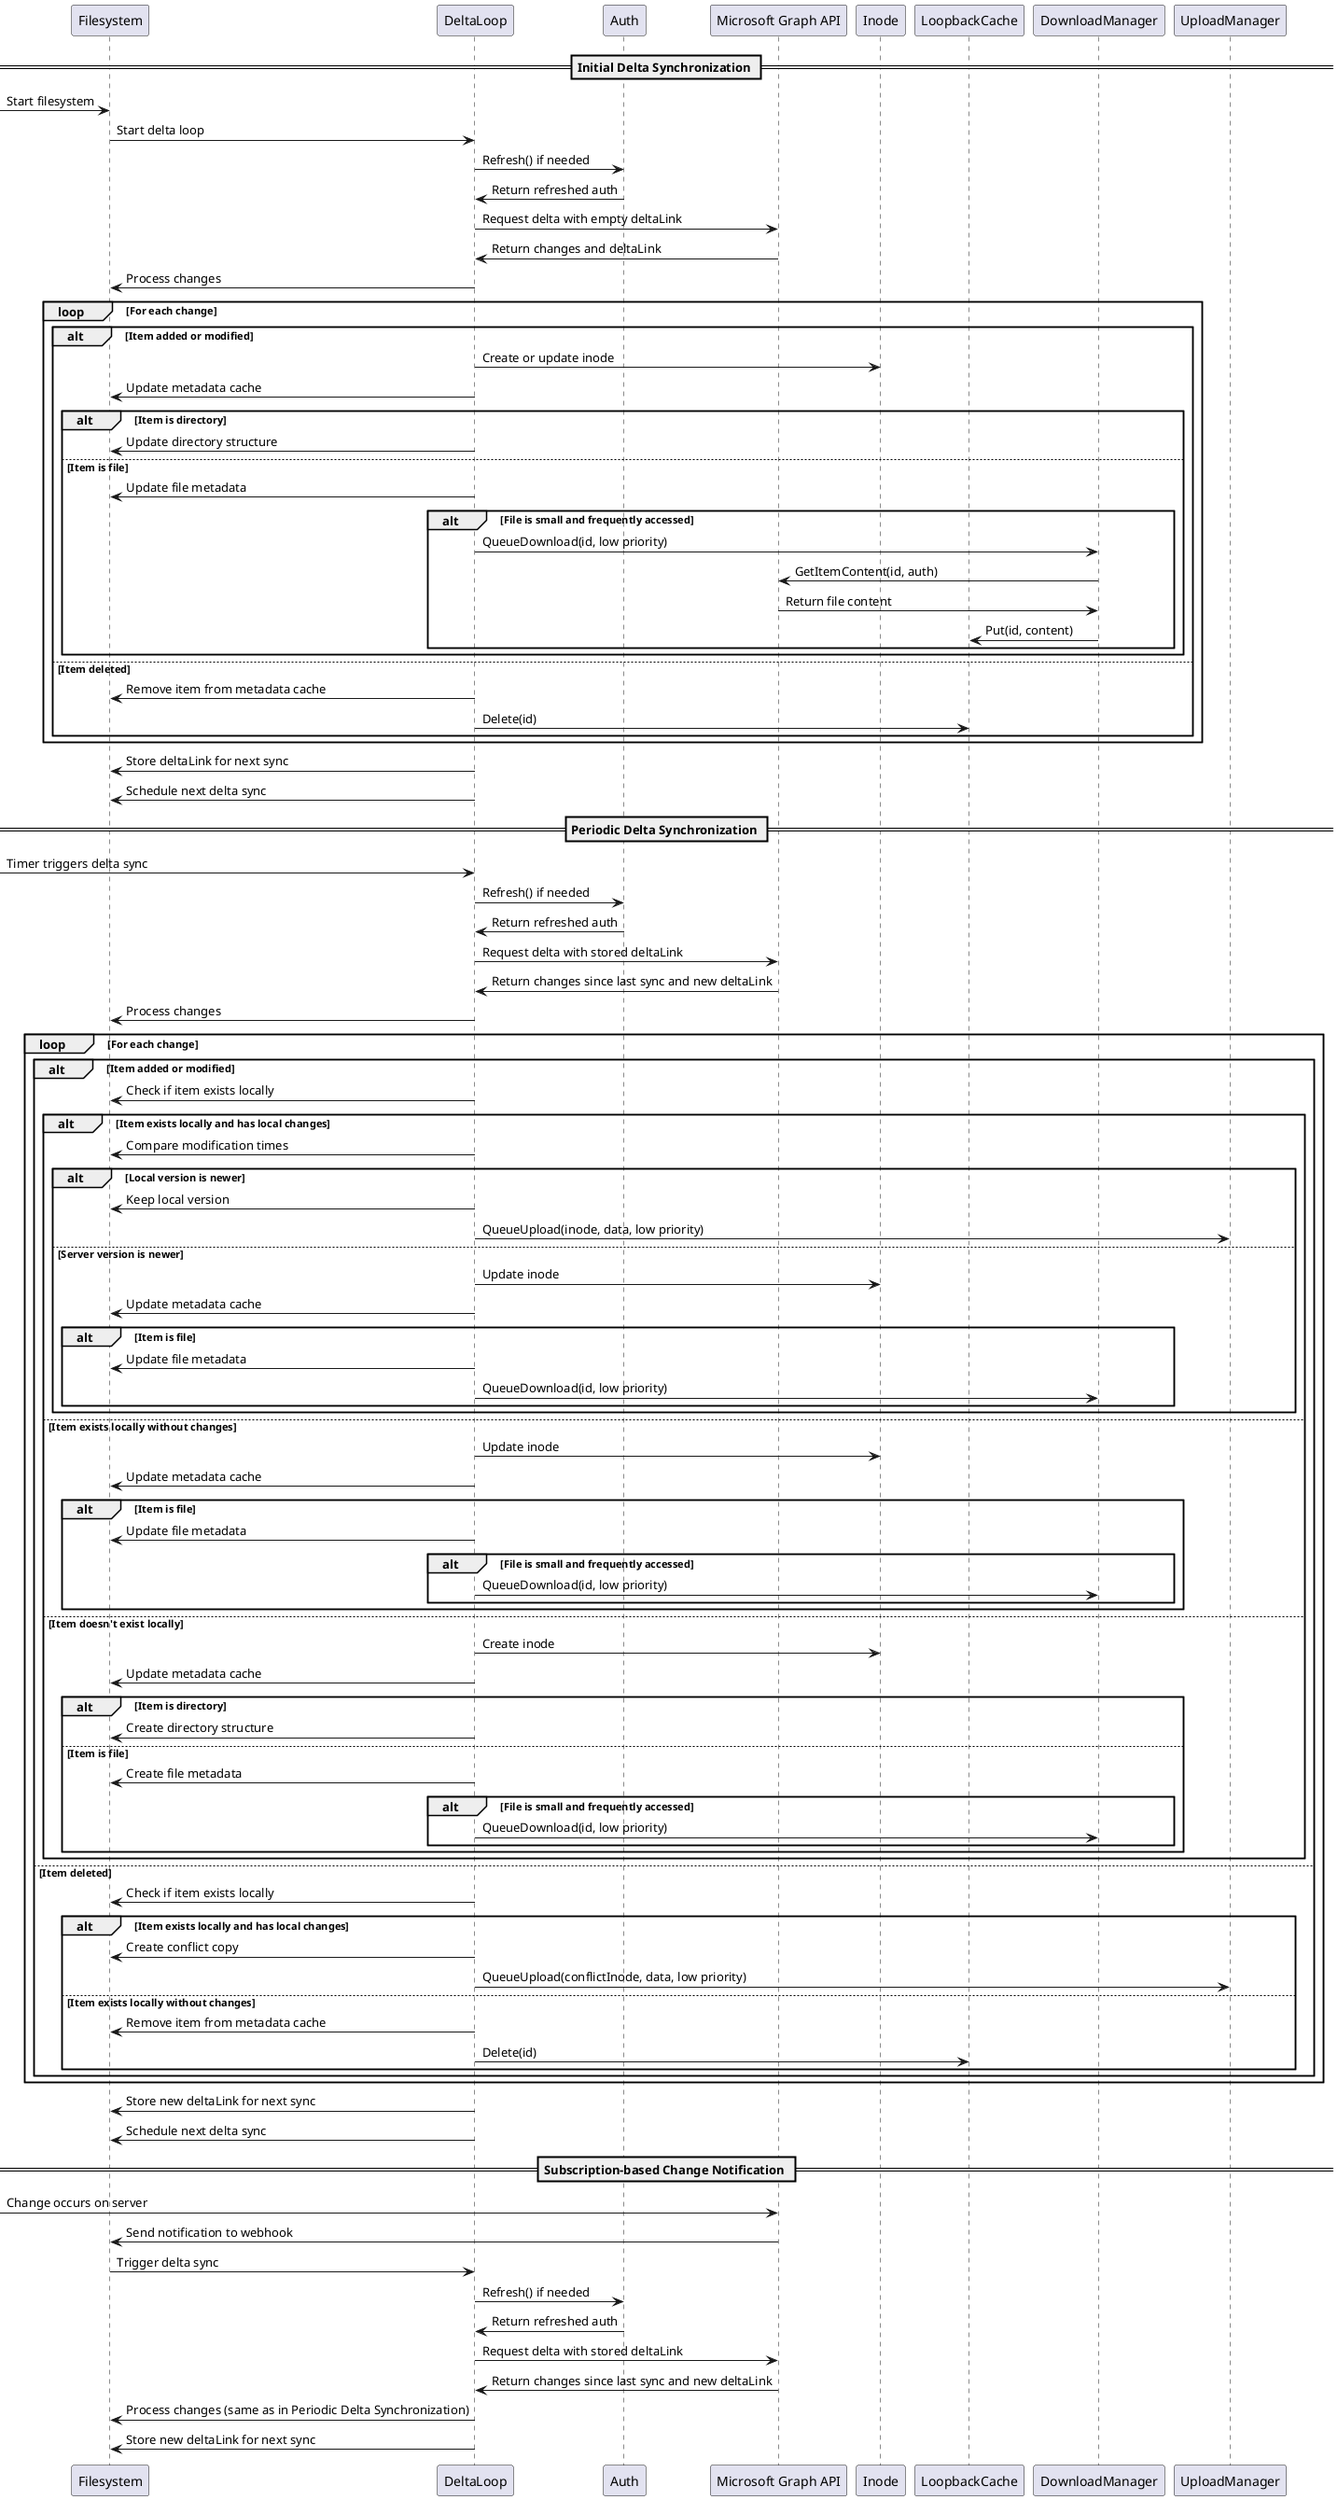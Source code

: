 @startuml Delta Synchronization Workflow

participant "Filesystem" as FS
participant "DeltaLoop" as DL
participant "Auth" as Auth
participant "Microsoft Graph API" as API
participant "Inode" as Inode
participant "LoopbackCache" as Cache
participant "DownloadManager" as DM
participant "UploadManager" as UM

== Initial Delta Synchronization ==

[-> FS: Start filesystem
FS -> DL: Start delta loop
DL -> Auth: Refresh() if needed
Auth -> DL: Return refreshed auth
DL -> API: Request delta with empty deltaLink
API -> DL: Return changes and deltaLink
DL -> FS: Process changes

loop For each change
    alt Item added or modified
        DL -> Inode: Create or update inode
        DL -> FS: Update metadata cache
        
        alt Item is directory
            DL -> FS: Update directory structure
        else Item is file
            DL -> FS: Update file metadata
            
            alt File is small and frequently accessed
                DL -> DM: QueueDownload(id, low priority)
                DM -> API: GetItemContent(id, auth)
                API -> DM: Return file content
                DM -> Cache: Put(id, content)
            end
        end
        
    else Item deleted
        DL -> FS: Remove item from metadata cache
        DL -> Cache: Delete(id)
    end
end

DL -> FS: Store deltaLink for next sync
DL -> FS: Schedule next delta sync

== Periodic Delta Synchronization ==

[-> DL: Timer triggers delta sync
DL -> Auth: Refresh() if needed
Auth -> DL: Return refreshed auth
DL -> API: Request delta with stored deltaLink
API -> DL: Return changes since last sync and new deltaLink
DL -> FS: Process changes

loop For each change
    alt Item added or modified
        DL -> FS: Check if item exists locally
        
        alt Item exists locally and has local changes
            DL -> FS: Compare modification times
            
            alt Local version is newer
                DL -> FS: Keep local version
                DL -> UM: QueueUpload(inode, data, low priority)
            else Server version is newer
                DL -> Inode: Update inode
                DL -> FS: Update metadata cache
                
                alt Item is file
                    DL -> FS: Update file metadata
                    DL -> DM: QueueDownload(id, low priority)
                end
            end
            
        else Item exists locally without changes
            DL -> Inode: Update inode
            DL -> FS: Update metadata cache
            
            alt Item is file
                DL -> FS: Update file metadata
                
                alt File is small and frequently accessed
                    DL -> DM: QueueDownload(id, low priority)
                end
            end
            
        else Item doesn't exist locally
            DL -> Inode: Create inode
            DL -> FS: Update metadata cache
            
            alt Item is directory
                DL -> FS: Create directory structure
            else Item is file
                DL -> FS: Create file metadata
                
                alt File is small and frequently accessed
                    DL -> DM: QueueDownload(id, low priority)
                end
            end
        end
        
    else Item deleted
        DL -> FS: Check if item exists locally
        
        alt Item exists locally and has local changes
            DL -> FS: Create conflict copy
            DL -> UM: QueueUpload(conflictInode, data, low priority)
        else Item exists locally without changes
            DL -> FS: Remove item from metadata cache
            DL -> Cache: Delete(id)
        end
    end
end

DL -> FS: Store new deltaLink for next sync
DL -> FS: Schedule next delta sync

== Subscription-based Change Notification ==

[-> API: Change occurs on server
API -> FS: Send notification to webhook
FS -> DL: Trigger delta sync
DL -> Auth: Refresh() if needed
Auth -> DL: Return refreshed auth
DL -> API: Request delta with stored deltaLink
API -> DL: Return changes since last sync and new deltaLink
DL -> FS: Process changes (same as in Periodic Delta Synchronization)
DL -> FS: Store new deltaLink for next sync

@enduml